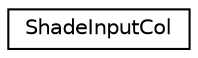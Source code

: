 digraph G
{
  edge [fontname="Helvetica",fontsize="10",labelfontname="Helvetica",labelfontsize="10"];
  node [fontname="Helvetica",fontsize="10",shape=record];
  rankdir=LR;
  Node1 [label="ShadeInputCol",height=0.2,width=0.4,color="black", fillcolor="white", style="filled",URL="$da/da9/structShadeInputCol.html"];
}
